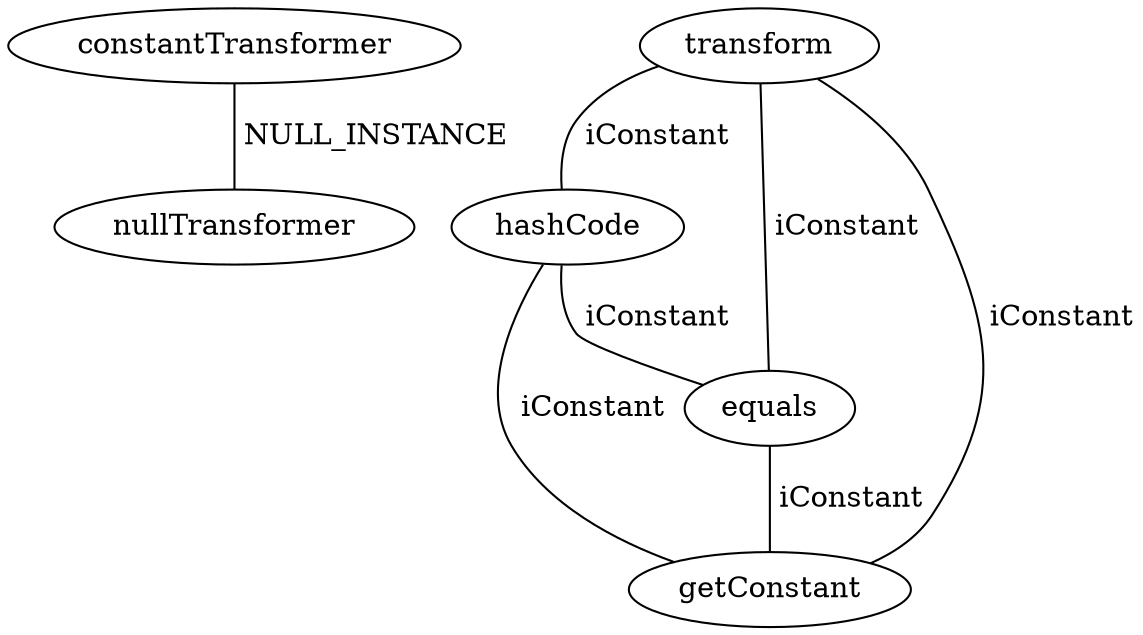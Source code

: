 digraph G {
constantTransformer;
transform;
hashCode;
equals;
getConstant;
nullTransformer;
constantTransformer -> nullTransformer [label=" NULL_INSTANCE", dir=none];
transform -> hashCode [label=" iConstant", dir=none];
transform -> equals [label=" iConstant", dir=none];
transform -> getConstant [label=" iConstant", dir=none];
hashCode -> equals [label=" iConstant", dir=none];
hashCode -> getConstant [label=" iConstant", dir=none];
equals -> getConstant [label=" iConstant", dir=none];
}